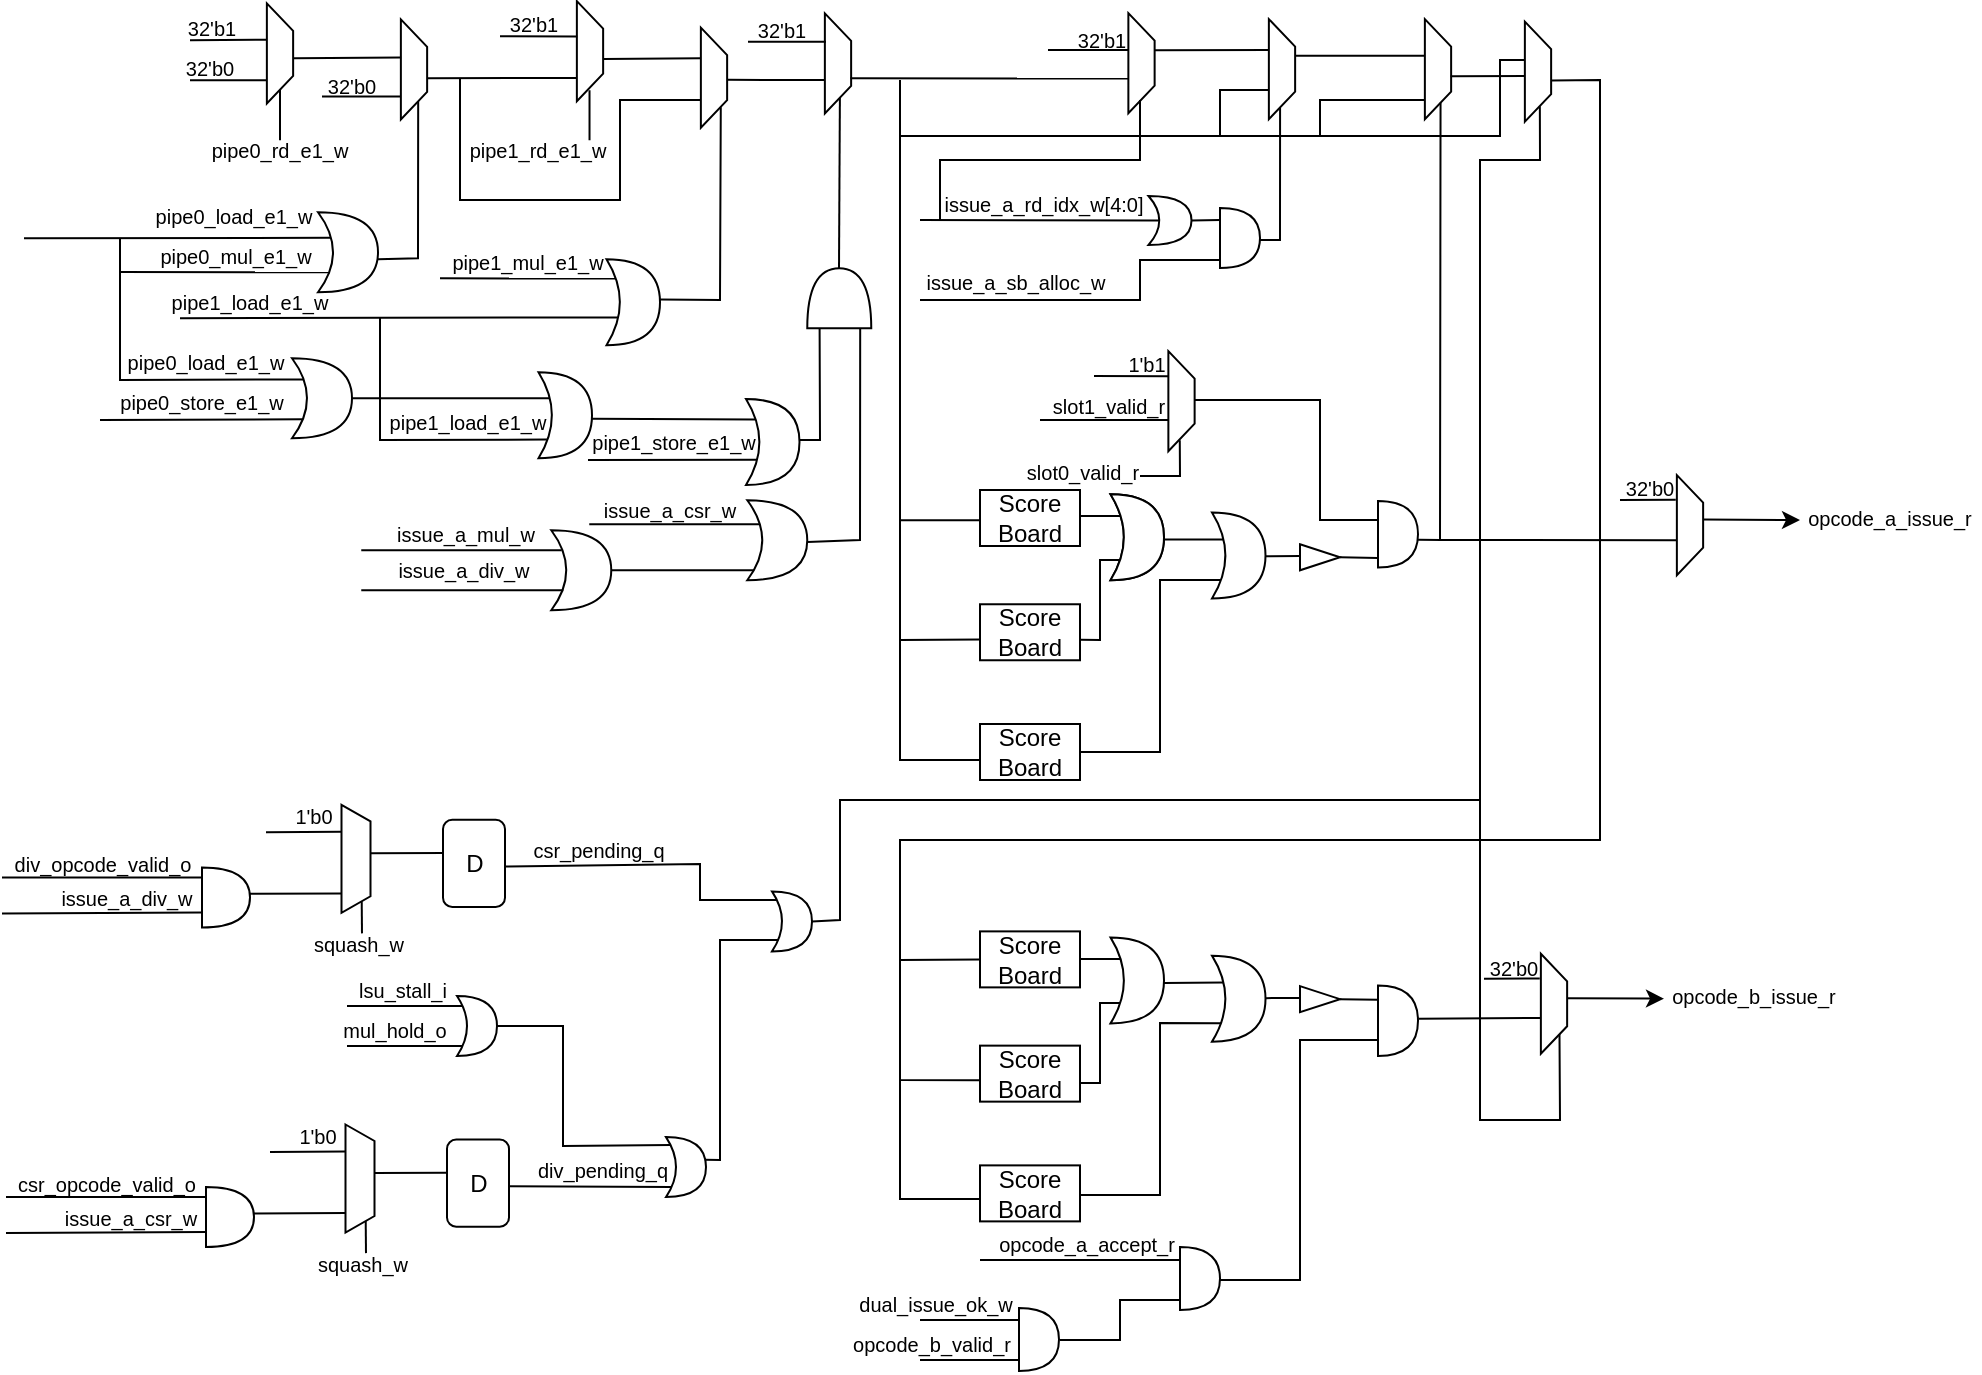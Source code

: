 <mxfile version="21.5.0" type="device">
  <diagram name="第 1 页" id="u7gGfsmnmlj809vHNaDc">
    <mxGraphModel dx="872" dy="998" grid="1" gridSize="10" guides="1" tooltips="1" connect="1" arrows="1" fold="1" page="1" pageScale="1" pageWidth="1169" pageHeight="827" math="0" shadow="0">
      <root>
        <mxCell id="0" />
        <mxCell id="1" parent="0" />
        <mxCell id="cMuiBvV1pdFu6jZ7Mck6-1" value="" style="shape=trapezoid;perimeter=trapezoidPerimeter;whiteSpace=wrap;html=1;fixedSize=1;rotation=90;size=13.75;" parent="1" vertex="1">
          <mxGeometry x="212" y="68.13" width="50" height="13.13" as="geometry" />
        </mxCell>
        <mxCell id="cMuiBvV1pdFu6jZ7Mck6-2" value="" style="shape=xor;whiteSpace=wrap;html=1;" parent="1" vertex="1">
          <mxGeometry x="189" y="146.13" width="30" height="40" as="geometry" />
        </mxCell>
        <mxCell id="cMuiBvV1pdFu6jZ7Mck6-3" value="" style="endArrow=none;html=1;rounded=0;entryX=0.218;entryY=0.319;entryDx=0;entryDy=0;entryPerimeter=0;" parent="1" target="cMuiBvV1pdFu6jZ7Mck6-2" edge="1">
          <mxGeometry width="50" height="50" relative="1" as="geometry">
            <mxPoint x="42" y="159.13" as="sourcePoint" />
            <mxPoint x="195" y="156.13" as="targetPoint" />
          </mxGeometry>
        </mxCell>
        <mxCell id="cMuiBvV1pdFu6jZ7Mck6-4" value="" style="endArrow=none;html=1;rounded=0;" parent="1" edge="1">
          <mxGeometry width="50" height="50" relative="1" as="geometry">
            <mxPoint x="90" y="176" as="sourcePoint" />
            <mxPoint x="195" y="176.13" as="targetPoint" />
          </mxGeometry>
        </mxCell>
        <mxCell id="cMuiBvV1pdFu6jZ7Mck6-5" value="&lt;font style=&quot;font-size: 10px;&quot;&gt;pipe0_load_e1_w&lt;/font&gt;" style="text;strokeColor=none;align=center;fillColor=none;html=1;verticalAlign=middle;whiteSpace=wrap;rounded=0;" parent="1" vertex="1">
          <mxGeometry x="107" y="143.13" width="80" height="10" as="geometry" />
        </mxCell>
        <mxCell id="cMuiBvV1pdFu6jZ7Mck6-6" value="&lt;font style=&quot;font-size: 10px;&quot;&gt;pipe0_mul_e1_w&lt;/font&gt;" style="text;strokeColor=none;align=center;fillColor=none;html=1;verticalAlign=middle;whiteSpace=wrap;rounded=0;" parent="1" vertex="1">
          <mxGeometry x="109" y="163.13" width="78" height="10" as="geometry" />
        </mxCell>
        <mxCell id="cMuiBvV1pdFu6jZ7Mck6-8" value="" style="endArrow=none;html=1;rounded=0;entryX=1;entryY=0.25;entryDx=0;entryDy=0;exitX=0.998;exitY=0.586;exitDx=0;exitDy=0;exitPerimeter=0;" parent="1" source="cMuiBvV1pdFu6jZ7Mck6-2" target="cMuiBvV1pdFu6jZ7Mck6-1" edge="1">
          <mxGeometry width="50" height="50" relative="1" as="geometry">
            <mxPoint x="220" y="170" as="sourcePoint" />
            <mxPoint x="283" y="113.13" as="targetPoint" />
            <Array as="points">
              <mxPoint x="239" y="169.13" />
            </Array>
          </mxGeometry>
        </mxCell>
        <mxCell id="cMuiBvV1pdFu6jZ7Mck6-10" value="" style="shape=trapezoid;perimeter=trapezoidPerimeter;whiteSpace=wrap;html=1;fixedSize=1;rotation=90;size=13.75;" parent="1" vertex="1">
          <mxGeometry x="145" y="60.13" width="50" height="13.13" as="geometry" />
        </mxCell>
        <mxCell id="cMuiBvV1pdFu6jZ7Mck6-12" value="" style="endArrow=none;html=1;rounded=0;entryX=0.364;entryY=0.998;entryDx=0;entryDy=0;entryPerimeter=0;" parent="1" target="cMuiBvV1pdFu6jZ7Mck6-10" edge="1">
          <mxGeometry width="50" height="50" relative="1" as="geometry">
            <mxPoint x="125" y="60.13" as="sourcePoint" />
            <mxPoint x="135" y="30.13" as="targetPoint" />
          </mxGeometry>
        </mxCell>
        <mxCell id="cMuiBvV1pdFu6jZ7Mck6-13" value="" style="endArrow=none;html=1;rounded=0;entryX=0.364;entryY=0.998;entryDx=0;entryDy=0;entryPerimeter=0;" parent="1" edge="1">
          <mxGeometry width="50" height="50" relative="1" as="geometry">
            <mxPoint x="125" y="80.13" as="sourcePoint" />
            <mxPoint x="163" y="80.13" as="targetPoint" />
          </mxGeometry>
        </mxCell>
        <mxCell id="cMuiBvV1pdFu6jZ7Mck6-14" value="&lt;font style=&quot;font-size: 10px;&quot;&gt;32&#39;b1&lt;/font&gt;" style="text;strokeColor=none;align=center;fillColor=none;html=1;verticalAlign=middle;whiteSpace=wrap;rounded=0;" parent="1" vertex="1">
          <mxGeometry x="121" y="49.13" width="30" height="10" as="geometry" />
        </mxCell>
        <mxCell id="cMuiBvV1pdFu6jZ7Mck6-15" value="&lt;font style=&quot;font-size: 10px;&quot;&gt;32&#39;b0&lt;/font&gt;" style="text;strokeColor=none;align=center;fillColor=none;html=1;verticalAlign=middle;whiteSpace=wrap;rounded=0;" parent="1" vertex="1">
          <mxGeometry x="120" y="69.26" width="30" height="10" as="geometry" />
        </mxCell>
        <mxCell id="cMuiBvV1pdFu6jZ7Mck6-16" value="" style="endArrow=none;html=1;rounded=0;entryX=1;entryY=0.5;entryDx=0;entryDy=0;" parent="1" target="cMuiBvV1pdFu6jZ7Mck6-10" edge="1">
          <mxGeometry width="50" height="50" relative="1" as="geometry">
            <mxPoint x="170" y="110.13" as="sourcePoint" />
            <mxPoint x="205" y="60.13" as="targetPoint" />
            <Array as="points" />
          </mxGeometry>
        </mxCell>
        <mxCell id="cMuiBvV1pdFu6jZ7Mck6-17" value="&lt;font style=&quot;font-size: 10px;&quot;&gt;pipe0_rd_e1_w&lt;/font&gt;" style="text;strokeColor=none;align=center;fillColor=none;html=1;verticalAlign=middle;whiteSpace=wrap;rounded=0;" parent="1" vertex="1">
          <mxGeometry x="135" y="110.13" width="70" height="10" as="geometry" />
        </mxCell>
        <mxCell id="cMuiBvV1pdFu6jZ7Mck6-18" value="" style="endArrow=none;html=1;rounded=0;entryX=0.381;entryY=0.99;entryDx=0;entryDy=0;entryPerimeter=0;" parent="1" target="cMuiBvV1pdFu6jZ7Mck6-1" edge="1">
          <mxGeometry width="50" height="50" relative="1" as="geometry">
            <mxPoint x="177" y="69.13" as="sourcePoint" />
            <mxPoint x="257" y="99.13" as="targetPoint" />
            <Array as="points" />
          </mxGeometry>
        </mxCell>
        <mxCell id="cMuiBvV1pdFu6jZ7Mck6-19" value="" style="endArrow=none;html=1;rounded=0;entryX=0.789;entryY=0.995;entryDx=0;entryDy=0;entryPerimeter=0;" parent="1" edge="1">
          <mxGeometry width="50" height="50" relative="1" as="geometry">
            <mxPoint x="191" y="88.26" as="sourcePoint" />
            <mxPoint x="230.501" y="88.275" as="targetPoint" />
          </mxGeometry>
        </mxCell>
        <mxCell id="cMuiBvV1pdFu6jZ7Mck6-20" value="&lt;font style=&quot;font-size: 10px;&quot;&gt;32&#39;b0&lt;/font&gt;" style="text;strokeColor=none;align=center;fillColor=none;html=1;verticalAlign=middle;whiteSpace=wrap;rounded=0;" parent="1" vertex="1">
          <mxGeometry x="191" y="78.26" width="30" height="10" as="geometry" />
        </mxCell>
        <mxCell id="cMuiBvV1pdFu6jZ7Mck6-21" value="" style="endArrow=none;html=1;rounded=0;exitX=0.192;exitY=0.265;exitDx=0;exitDy=0;exitPerimeter=0;" parent="1" edge="1" source="cMuiBvV1pdFu6jZ7Mck6-22">
          <mxGeometry width="50" height="50" relative="1" as="geometry">
            <mxPoint x="199" y="269.13" as="sourcePoint" />
            <mxPoint x="90" y="159" as="targetPoint" />
            <Array as="points">
              <mxPoint x="90" y="230" />
            </Array>
          </mxGeometry>
        </mxCell>
        <mxCell id="cMuiBvV1pdFu6jZ7Mck6-22" value="" style="shape=xor;whiteSpace=wrap;html=1;" parent="1" vertex="1">
          <mxGeometry x="176" y="219.13" width="30" height="40" as="geometry" />
        </mxCell>
        <mxCell id="cMuiBvV1pdFu6jZ7Mck6-23" value="&lt;font style=&quot;font-size: 10px;&quot;&gt;pipe0_load_e1_w&lt;/font&gt;" style="text;strokeColor=none;align=center;fillColor=none;html=1;verticalAlign=middle;whiteSpace=wrap;rounded=0;" parent="1" vertex="1">
          <mxGeometry x="93" y="216.13" width="80" height="10" as="geometry" />
        </mxCell>
        <mxCell id="cMuiBvV1pdFu6jZ7Mck6-24" value="" style="endArrow=none;html=1;rounded=0;entryX=0.18;entryY=0.762;entryDx=0;entryDy=0;entryPerimeter=0;" parent="1" edge="1" target="cMuiBvV1pdFu6jZ7Mck6-22">
          <mxGeometry width="50" height="50" relative="1" as="geometry">
            <mxPoint x="80" y="250" as="sourcePoint" />
            <mxPoint x="182" y="249.13" as="targetPoint" />
          </mxGeometry>
        </mxCell>
        <mxCell id="cMuiBvV1pdFu6jZ7Mck6-25" value="&lt;font style=&quot;font-size: 10px;&quot;&gt;pipe0_store_e1_w&lt;/font&gt;" style="text;strokeColor=none;align=center;fillColor=none;html=1;verticalAlign=middle;whiteSpace=wrap;rounded=0;" parent="1" vertex="1">
          <mxGeometry x="92" y="236.13" width="78" height="10" as="geometry" />
        </mxCell>
        <mxCell id="cMuiBvV1pdFu6jZ7Mck6-26" value="" style="endArrow=none;html=1;rounded=0;entryX=0.769;entryY=0.987;entryDx=0;entryDy=0;exitX=0.588;exitY=0.006;exitDx=0;exitDy=0;exitPerimeter=0;entryPerimeter=0;" parent="1" source="cMuiBvV1pdFu6jZ7Mck6-1" target="cMuiBvV1pdFu6jZ7Mck6-28" edge="1">
          <mxGeometry width="50" height="50" relative="1" as="geometry">
            <mxPoint x="292" y="78.13" as="sourcePoint" />
            <mxPoint x="372" y="78.13" as="targetPoint" />
            <Array as="points" />
          </mxGeometry>
        </mxCell>
        <mxCell id="cMuiBvV1pdFu6jZ7Mck6-28" value="" style="shape=trapezoid;perimeter=trapezoidPerimeter;whiteSpace=wrap;html=1;fixedSize=1;rotation=90;size=13.75;" parent="1" vertex="1">
          <mxGeometry x="300" y="59" width="50" height="13.13" as="geometry" />
        </mxCell>
        <mxCell id="cMuiBvV1pdFu6jZ7Mck6-29" value="" style="endArrow=none;html=1;rounded=0;entryX=0.353;entryY=0.985;entryDx=0;entryDy=0;entryPerimeter=0;" parent="1" target="cMuiBvV1pdFu6jZ7Mck6-28" edge="1">
          <mxGeometry width="50" height="50" relative="1" as="geometry">
            <mxPoint x="280" y="58.13" as="sourcePoint" />
            <mxPoint x="290" y="55.13" as="targetPoint" />
          </mxGeometry>
        </mxCell>
        <mxCell id="cMuiBvV1pdFu6jZ7Mck6-32" value="&lt;font style=&quot;font-size: 10px;&quot;&gt;32&#39;b1&lt;/font&gt;" style="text;strokeColor=none;align=center;fillColor=none;html=1;verticalAlign=middle;whiteSpace=wrap;rounded=0;" parent="1" vertex="1">
          <mxGeometry x="282" y="47.13" width="30" height="10" as="geometry" />
        </mxCell>
        <mxCell id="cMuiBvV1pdFu6jZ7Mck6-33" value="" style="endArrow=none;html=1;rounded=0;exitX=0.578;exitY=-0.001;exitDx=0;exitDy=0;exitPerimeter=0;entryX=0.306;entryY=0.995;entryDx=0;entryDy=0;entryPerimeter=0;" parent="1" source="cMuiBvV1pdFu6jZ7Mck6-28" edge="1" target="cMuiBvV1pdFu6jZ7Mck6-38">
          <mxGeometry width="50" height="50" relative="1" as="geometry">
            <mxPoint x="350" y="81.26" as="sourcePoint" />
            <mxPoint x="400" y="69.13" as="targetPoint" />
          </mxGeometry>
        </mxCell>
        <mxCell id="cMuiBvV1pdFu6jZ7Mck6-35" value="&lt;font style=&quot;font-size: 10px;&quot;&gt;pipe1_rd_e1_w&lt;/font&gt;" style="text;strokeColor=none;align=center;fillColor=none;html=1;verticalAlign=middle;whiteSpace=wrap;rounded=0;" parent="1" vertex="1">
          <mxGeometry x="264" y="110.13" width="70" height="10" as="geometry" />
        </mxCell>
        <mxCell id="cMuiBvV1pdFu6jZ7Mck6-36" value="" style="endArrow=none;html=1;rounded=0;entryX=1;entryY=0.5;entryDx=0;entryDy=0;" parent="1" edge="1">
          <mxGeometry width="50" height="50" relative="1" as="geometry">
            <mxPoint x="324.76" y="110.13" as="sourcePoint" />
            <mxPoint x="324.76" y="85.13" as="targetPoint" />
            <Array as="points" />
          </mxGeometry>
        </mxCell>
        <mxCell id="cMuiBvV1pdFu6jZ7Mck6-37" value="" style="endArrow=none;html=1;rounded=0;exitX=0.724;exitY=1.012;exitDx=0;exitDy=0;exitPerimeter=0;" parent="1" edge="1" source="cMuiBvV1pdFu6jZ7Mck6-38">
          <mxGeometry width="50" height="50" relative="1" as="geometry">
            <mxPoint x="400" y="89.13" as="sourcePoint" />
            <mxPoint x="260" y="79.13" as="targetPoint" />
            <Array as="points">
              <mxPoint x="340" y="90" />
              <mxPoint x="340" y="140" />
              <mxPoint x="260" y="140" />
            </Array>
          </mxGeometry>
        </mxCell>
        <mxCell id="cMuiBvV1pdFu6jZ7Mck6-38" value="" style="shape=trapezoid;perimeter=trapezoidPerimeter;whiteSpace=wrap;html=1;fixedSize=1;rotation=90;size=13.75;" parent="1" vertex="1">
          <mxGeometry x="362" y="72.26" width="50" height="13.13" as="geometry" />
        </mxCell>
        <mxCell id="cMuiBvV1pdFu6jZ7Mck6-39" value="" style="endArrow=none;html=1;rounded=0;exitX=1;exitY=0.5;exitDx=0;exitDy=0;exitPerimeter=0;" parent="1" source="cMuiBvV1pdFu6jZ7Mck6-22" edge="1">
          <mxGeometry width="50" height="50" relative="1" as="geometry">
            <mxPoint x="235" y="239.13" as="sourcePoint" />
            <mxPoint x="322" y="239.13" as="targetPoint" />
            <Array as="points">
              <mxPoint x="262" y="239.13" />
            </Array>
          </mxGeometry>
        </mxCell>
        <mxCell id="cMuiBvV1pdFu6jZ7Mck6-40" value="" style="shape=xor;whiteSpace=wrap;html=1;" parent="1" vertex="1">
          <mxGeometry x="299.25" y="226.13" width="26.75" height="43" as="geometry" />
        </mxCell>
        <mxCell id="cMuiBvV1pdFu6jZ7Mck6-41" value="&lt;font style=&quot;font-size: 10px;&quot;&gt;pipe1_load_e1_w&lt;/font&gt;" style="text;strokeColor=none;align=center;fillColor=none;html=1;verticalAlign=middle;whiteSpace=wrap;rounded=0;" parent="1" vertex="1">
          <mxGeometry x="223.63" y="246.13" width="80" height="10" as="geometry" />
        </mxCell>
        <mxCell id="cMuiBvV1pdFu6jZ7Mck6-43" value="" style="endArrow=none;html=1;rounded=0;entryX=0.211;entryY=0.676;entryDx=0;entryDy=0;entryPerimeter=0;" parent="1" target="cMuiBvV1pdFu6jZ7Mck6-47" edge="1">
          <mxGeometry width="50" height="50" relative="1" as="geometry">
            <mxPoint x="120" y="199.13" as="sourcePoint" />
            <mxPoint x="280" y="199.13" as="targetPoint" />
            <Array as="points" />
          </mxGeometry>
        </mxCell>
        <mxCell id="cMuiBvV1pdFu6jZ7Mck6-44" value="" style="endArrow=none;html=1;rounded=0;exitX=0.157;exitY=0.783;exitDx=0;exitDy=0;exitPerimeter=0;" parent="1" source="cMuiBvV1pdFu6jZ7Mck6-40" edge="1">
          <mxGeometry width="50" height="50" relative="1" as="geometry">
            <mxPoint x="230" y="299.13" as="sourcePoint" />
            <mxPoint x="220" y="199" as="targetPoint" />
            <Array as="points">
              <mxPoint x="220" y="260" />
            </Array>
          </mxGeometry>
        </mxCell>
        <mxCell id="cMuiBvV1pdFu6jZ7Mck6-45" value="&lt;font style=&quot;font-size: 10px;&quot;&gt;pipe1_load_e1_w&lt;/font&gt;" style="text;strokeColor=none;align=center;fillColor=none;html=1;verticalAlign=middle;whiteSpace=wrap;rounded=0;" parent="1" vertex="1">
          <mxGeometry x="115" y="186.13" width="80" height="10" as="geometry" />
        </mxCell>
        <mxCell id="cMuiBvV1pdFu6jZ7Mck6-47" value="" style="shape=xor;whiteSpace=wrap;html=1;" parent="1" vertex="1">
          <mxGeometry x="333.25" y="169.63" width="26.75" height="43" as="geometry" />
        </mxCell>
        <mxCell id="cMuiBvV1pdFu6jZ7Mck6-48" value="" style="endArrow=none;html=1;rounded=0;entryX=0.173;entryY=0.225;entryDx=0;entryDy=0;entryPerimeter=0;" parent="1" target="cMuiBvV1pdFu6jZ7Mck6-47" edge="1">
          <mxGeometry width="50" height="50" relative="1" as="geometry">
            <mxPoint x="250" y="179.13" as="sourcePoint" />
            <mxPoint x="330" y="179.13" as="targetPoint" />
          </mxGeometry>
        </mxCell>
        <mxCell id="cMuiBvV1pdFu6jZ7Mck6-49" value="&lt;font style=&quot;font-size: 10px;&quot;&gt;pipe1_mul_e1_w&lt;/font&gt;" style="text;strokeColor=none;align=center;fillColor=none;html=1;verticalAlign=middle;whiteSpace=wrap;rounded=0;" parent="1" vertex="1">
          <mxGeometry x="254" y="166.13" width="80" height="10" as="geometry" />
        </mxCell>
        <mxCell id="cMuiBvV1pdFu6jZ7Mck6-51" value="" style="endArrow=none;html=1;rounded=0;exitX=0.999;exitY=0.467;exitDx=0;exitDy=0;exitPerimeter=0;entryX=0.795;entryY=0.242;entryDx=0;entryDy=0;entryPerimeter=0;" parent="1" target="cMuiBvV1pdFu6jZ7Mck6-38" edge="1" source="cMuiBvV1pdFu6jZ7Mck6-47">
          <mxGeometry width="50" height="50" relative="1" as="geometry">
            <mxPoint x="355.996" y="185.808" as="sourcePoint" />
            <mxPoint x="406.269" y="90.625" as="targetPoint" />
            <Array as="points">
              <mxPoint x="390" y="190" />
            </Array>
          </mxGeometry>
        </mxCell>
        <mxCell id="cMuiBvV1pdFu6jZ7Mck6-52" value="" style="endArrow=none;html=1;rounded=0;exitX=0.522;exitY=0.004;exitDx=0;exitDy=0;entryX=0.666;entryY=0.997;entryDx=0;entryDy=0;entryPerimeter=0;exitPerimeter=0;" parent="1" source="cMuiBvV1pdFu6jZ7Mck6-38" edge="1" target="cMuiBvV1pdFu6jZ7Mck6-53">
          <mxGeometry width="50" height="50" relative="1" as="geometry">
            <mxPoint x="420" y="79.13" as="sourcePoint" />
            <mxPoint x="460" y="79.13" as="targetPoint" />
          </mxGeometry>
        </mxCell>
        <mxCell id="cMuiBvV1pdFu6jZ7Mck6-53" value="" style="shape=trapezoid;perimeter=trapezoidPerimeter;whiteSpace=wrap;html=1;fixedSize=1;rotation=90;size=13.75;" parent="1" vertex="1">
          <mxGeometry x="424" y="65.13" width="50" height="13.13" as="geometry" />
        </mxCell>
        <mxCell id="cMuiBvV1pdFu6jZ7Mck6-54" value="" style="endArrow=none;html=1;rounded=0;entryX=0.353;entryY=0.985;entryDx=0;entryDy=0;entryPerimeter=0;" parent="1" edge="1">
          <mxGeometry width="50" height="50" relative="1" as="geometry">
            <mxPoint x="404" y="60.93" as="sourcePoint" />
            <mxPoint x="443" y="60.93" as="targetPoint" />
          </mxGeometry>
        </mxCell>
        <mxCell id="cMuiBvV1pdFu6jZ7Mck6-55" value="&lt;font style=&quot;font-size: 10px;&quot;&gt;32&#39;b1&lt;/font&gt;" style="text;strokeColor=none;align=center;fillColor=none;html=1;verticalAlign=middle;whiteSpace=wrap;rounded=0;" parent="1" vertex="1">
          <mxGeometry x="406" y="49.93" width="30" height="10" as="geometry" />
        </mxCell>
        <mxCell id="cMuiBvV1pdFu6jZ7Mck6-56" value="" style="shape=xor;whiteSpace=wrap;html=1;" parent="1" vertex="1">
          <mxGeometry x="305.63" y="305.13" width="30" height="40" as="geometry" />
        </mxCell>
        <mxCell id="cMuiBvV1pdFu6jZ7Mck6-57" value="&lt;font style=&quot;font-size: 10px;&quot;&gt;issue_a_mul_w&lt;/font&gt;" style="text;strokeColor=none;align=center;fillColor=none;html=1;verticalAlign=middle;whiteSpace=wrap;rounded=0;" parent="1" vertex="1">
          <mxGeometry x="222.63" y="302.13" width="80" height="10" as="geometry" />
        </mxCell>
        <mxCell id="cMuiBvV1pdFu6jZ7Mck6-58" value="" style="endArrow=none;html=1;rounded=0;" parent="1" edge="1">
          <mxGeometry width="50" height="50" relative="1" as="geometry">
            <mxPoint x="210.63" y="335.13" as="sourcePoint" />
            <mxPoint x="311.63" y="335.13" as="targetPoint" />
          </mxGeometry>
        </mxCell>
        <mxCell id="cMuiBvV1pdFu6jZ7Mck6-59" value="&lt;font style=&quot;font-size: 10px;&quot;&gt;issue_a_div_w&lt;/font&gt;" style="text;strokeColor=none;align=center;fillColor=none;html=1;verticalAlign=middle;whiteSpace=wrap;rounded=0;" parent="1" vertex="1">
          <mxGeometry x="222.63" y="320.13" width="78" height="10" as="geometry" />
        </mxCell>
        <mxCell id="cMuiBvV1pdFu6jZ7Mck6-60" value="" style="endArrow=none;html=1;rounded=0;entryX=0.175;entryY=0.25;entryDx=0;entryDy=0;entryPerimeter=0;" parent="1" target="cMuiBvV1pdFu6jZ7Mck6-56" edge="1">
          <mxGeometry width="50" height="50" relative="1" as="geometry">
            <mxPoint x="210.63" y="315.13" as="sourcePoint" />
            <mxPoint x="245.63" y="272.13" as="targetPoint" />
          </mxGeometry>
        </mxCell>
        <mxCell id="cMuiBvV1pdFu6jZ7Mck6-61" value="" style="endArrow=none;html=1;rounded=0;exitX=1;exitY=0.5;exitDx=0;exitDy=0;exitPerimeter=0;" parent="1" source="cMuiBvV1pdFu6jZ7Mck6-56" edge="1">
          <mxGeometry width="50" height="50" relative="1" as="geometry">
            <mxPoint x="324.63" y="325.13" as="sourcePoint" />
            <mxPoint x="409.63" y="325.13" as="targetPoint" />
          </mxGeometry>
        </mxCell>
        <mxCell id="cMuiBvV1pdFu6jZ7Mck6-63" value="" style="shape=xor;whiteSpace=wrap;html=1;" parent="1" vertex="1">
          <mxGeometry x="403.63" y="290.13" width="30" height="40" as="geometry" />
        </mxCell>
        <mxCell id="cMuiBvV1pdFu6jZ7Mck6-64" value="" style="endArrow=none;html=1;rounded=0;exitX=1;exitY=0.5;exitDx=0;exitDy=0;exitPerimeter=0;" parent="1" edge="1">
          <mxGeometry width="50" height="50" relative="1" as="geometry">
            <mxPoint x="324.63" y="302.13" as="sourcePoint" />
            <mxPoint x="409.63" y="302.13" as="targetPoint" />
          </mxGeometry>
        </mxCell>
        <mxCell id="cMuiBvV1pdFu6jZ7Mck6-65" value="&lt;font style=&quot;font-size: 10px;&quot;&gt;issue_a_csr_w&lt;/font&gt;" style="text;strokeColor=none;align=center;fillColor=none;html=1;verticalAlign=middle;whiteSpace=wrap;rounded=0;" parent="1" vertex="1">
          <mxGeometry x="325.63" y="290.13" width="78" height="10" as="geometry" />
        </mxCell>
        <mxCell id="cMuiBvV1pdFu6jZ7Mck6-66" value="" style="endArrow=none;html=1;rounded=0;exitX=0.991;exitY=0.541;exitDx=0;exitDy=0;exitPerimeter=0;entryX=0.169;entryY=0.238;entryDx=0;entryDy=0;entryPerimeter=0;" parent="1" source="cMuiBvV1pdFu6jZ7Mck6-40" target="cMuiBvV1pdFu6jZ7Mck6-67" edge="1">
          <mxGeometry width="50" height="50" relative="1" as="geometry">
            <mxPoint x="342" y="246.13" as="sourcePoint" />
            <mxPoint x="410" y="249.13" as="targetPoint" />
          </mxGeometry>
        </mxCell>
        <mxCell id="cMuiBvV1pdFu6jZ7Mck6-67" value="" style="shape=xor;whiteSpace=wrap;html=1;" parent="1" vertex="1">
          <mxGeometry x="403" y="239.49" width="26.75" height="43" as="geometry" />
        </mxCell>
        <mxCell id="cMuiBvV1pdFu6jZ7Mck6-68" value="" style="endArrow=none;html=1;rounded=0;entryX=0.204;entryY=0.706;entryDx=0;entryDy=0;entryPerimeter=0;" parent="1" target="cMuiBvV1pdFu6jZ7Mck6-67" edge="1">
          <mxGeometry width="50" height="50" relative="1" as="geometry">
            <mxPoint x="324" y="270" as="sourcePoint" />
            <mxPoint x="371" y="279.13" as="targetPoint" />
          </mxGeometry>
        </mxCell>
        <mxCell id="cMuiBvV1pdFu6jZ7Mck6-69" value="&lt;font style=&quot;font-size: 10px;&quot;&gt;pipe1_store_e1_w&lt;/font&gt;" style="text;strokeColor=none;align=center;fillColor=none;html=1;verticalAlign=middle;whiteSpace=wrap;rounded=0;" parent="1" vertex="1">
          <mxGeometry x="327" y="255.99" width="80" height="10" as="geometry" />
        </mxCell>
        <mxCell id="cMuiBvV1pdFu6jZ7Mck6-70" value="" style="endArrow=none;html=1;rounded=0;exitX=0.996;exitY=0.476;exitDx=0;exitDy=0;exitPerimeter=0;entryX=-0.013;entryY=0.193;entryDx=0;entryDy=0;entryPerimeter=0;" parent="1" source="cMuiBvV1pdFu6jZ7Mck6-67" target="cMuiBvV1pdFu6jZ7Mck6-73" edge="1">
          <mxGeometry width="50" height="50" relative="1" as="geometry">
            <mxPoint x="463.63" y="304.13" as="sourcePoint" />
            <mxPoint x="520" y="329.13" as="targetPoint" />
            <Array as="points">
              <mxPoint x="440" y="260" />
            </Array>
          </mxGeometry>
        </mxCell>
        <mxCell id="cMuiBvV1pdFu6jZ7Mck6-72" value="" style="endArrow=none;html=1;rounded=0;entryX=-0.014;entryY=0.827;entryDx=0;entryDy=0;entryPerimeter=0;exitX=1.004;exitY=0.523;exitDx=0;exitDy=0;exitPerimeter=0;" parent="1" source="cMuiBvV1pdFu6jZ7Mck6-63" target="cMuiBvV1pdFu6jZ7Mck6-73" edge="1">
          <mxGeometry width="50" height="50" relative="1" as="geometry">
            <mxPoint x="450" y="330" as="sourcePoint" />
            <mxPoint x="504" y="349.13" as="targetPoint" />
            <Array as="points">
              <mxPoint x="460" y="310" />
            </Array>
          </mxGeometry>
        </mxCell>
        <mxCell id="cMuiBvV1pdFu6jZ7Mck6-73" value="" style="shape=or;whiteSpace=wrap;html=1;rotation=-90;" parent="1" vertex="1">
          <mxGeometry x="434.63" y="173.13" width="30" height="32" as="geometry" />
        </mxCell>
        <mxCell id="cMuiBvV1pdFu6jZ7Mck6-75" value="" style="endArrow=none;html=1;rounded=0;exitX=0.847;exitY=0.428;exitDx=0;exitDy=0;entryX=0.992;entryY=0.496;entryDx=0;entryDy=0;entryPerimeter=0;exitPerimeter=0;" parent="1" source="cMuiBvV1pdFu6jZ7Mck6-53" target="cMuiBvV1pdFu6jZ7Mck6-73" edge="1">
          <mxGeometry width="50" height="50" relative="1" as="geometry">
            <mxPoint x="410" y="229.13" as="sourcePoint" />
            <mxPoint x="450" y="170" as="targetPoint" />
            <Array as="points" />
          </mxGeometry>
        </mxCell>
        <mxCell id="cMuiBvV1pdFu6jZ7Mck6-76" value="Score Board" style="rounded=0;whiteSpace=wrap;html=1;" parent="1" vertex="1">
          <mxGeometry x="520" y="285" width="50" height="28" as="geometry" />
        </mxCell>
        <mxCell id="cMuiBvV1pdFu6jZ7Mck6-81" value="" style="endArrow=none;html=1;rounded=0;entryX=0.002;entryY=0.628;entryDx=0;entryDy=0;entryPerimeter=0;" parent="1" edge="1" target="cMuiBvV1pdFu6jZ7Mck6-84">
          <mxGeometry width="50" height="50" relative="1" as="geometry">
            <mxPoint x="480" y="360" as="sourcePoint" />
            <mxPoint x="519.95" y="357.726" as="targetPoint" />
            <Array as="points" />
          </mxGeometry>
        </mxCell>
        <mxCell id="cMuiBvV1pdFu6jZ7Mck6-84" value="Score Board" style="rounded=0;whiteSpace=wrap;html=1;" parent="1" vertex="1">
          <mxGeometry x="520" y="342.13" width="50" height="28" as="geometry" />
        </mxCell>
        <mxCell id="cMuiBvV1pdFu6jZ7Mck6-85" value="Score Board" style="rounded=0;whiteSpace=wrap;html=1;" parent="1" vertex="1">
          <mxGeometry x="520" y="402" width="50" height="28" as="geometry" />
        </mxCell>
        <mxCell id="cMuiBvV1pdFu6jZ7Mck6-87" value="" style="endArrow=none;html=1;rounded=0;" parent="1" edge="1">
          <mxGeometry width="50" height="50" relative="1" as="geometry">
            <mxPoint x="570" y="298" as="sourcePoint" />
            <mxPoint x="590" y="298" as="targetPoint" />
          </mxGeometry>
        </mxCell>
        <mxCell id="cMuiBvV1pdFu6jZ7Mck6-88" value="" style="endArrow=none;html=1;rounded=0;exitX=1.002;exitY=0.633;exitDx=0;exitDy=0;exitPerimeter=0;" parent="1" edge="1" source="cMuiBvV1pdFu6jZ7Mck6-84">
          <mxGeometry width="50" height="50" relative="1" as="geometry">
            <mxPoint x="570" y="358" as="sourcePoint" />
            <mxPoint x="590" y="320" as="targetPoint" />
            <Array as="points">
              <mxPoint x="580" y="360" />
              <mxPoint x="580" y="320" />
            </Array>
          </mxGeometry>
        </mxCell>
        <mxCell id="cMuiBvV1pdFu6jZ7Mck6-89" value="" style="shape=xor;whiteSpace=wrap;html=1;" parent="1" vertex="1">
          <mxGeometry x="585.25" y="287.13" width="26.75" height="43" as="geometry" />
        </mxCell>
        <mxCell id="cMuiBvV1pdFu6jZ7Mck6-90" value="" style="endArrow=none;html=1;rounded=0;exitX=1.005;exitY=0.527;exitDx=0;exitDy=0;exitPerimeter=0;entryX=0.218;entryY=0.313;entryDx=0;entryDy=0;entryPerimeter=0;" parent="1" edge="1" target="cMuiBvV1pdFu6jZ7Mck6-106" source="cMuiBvV1pdFu6jZ7Mck6-89">
          <mxGeometry width="50" height="50" relative="1" as="geometry">
            <mxPoint x="641.75" y="308" as="sourcePoint" />
            <mxPoint x="670" y="308" as="targetPoint" />
          </mxGeometry>
        </mxCell>
        <mxCell id="cMuiBvV1pdFu6jZ7Mck6-92" value="" style="triangle;whiteSpace=wrap;html=1;" parent="1" vertex="1">
          <mxGeometry x="680" y="312.13" width="20" height="13" as="geometry" />
        </mxCell>
        <mxCell id="cMuiBvV1pdFu6jZ7Mck6-93" value="" style="endArrow=none;html=1;rounded=0;exitX=1;exitY=0.5;exitDx=0;exitDy=0;entryX=0;entryY=0.75;entryDx=0;entryDy=0;entryPerimeter=0;" parent="1" edge="1" source="cMuiBvV1pdFu6jZ7Mck6-92">
          <mxGeometry width="50" height="50" relative="1" as="geometry">
            <mxPoint x="711" y="318.63" as="sourcePoint" />
            <mxPoint x="719" y="318.945" as="targetPoint" />
          </mxGeometry>
        </mxCell>
        <mxCell id="cMuiBvV1pdFu6jZ7Mck6-95" value="" style="endArrow=none;html=1;rounded=0;exitX=0.488;exitY=0.007;exitDx=0;exitDy=0;exitPerimeter=0;entryX=-0.008;entryY=0.285;entryDx=0;entryDy=0;entryPerimeter=0;" parent="1" source="cMuiBvV1pdFu6jZ7Mck6-96" target="F5RUWPiLRgRvVY5uWbvm-185" edge="1">
          <mxGeometry width="50" height="50" relative="1" as="geometry">
            <mxPoint x="630" y="238" as="sourcePoint" />
            <mxPoint x="719" y="309.803" as="targetPoint" />
            <Array as="points">
              <mxPoint x="690" y="240" />
              <mxPoint x="690" y="300" />
            </Array>
          </mxGeometry>
        </mxCell>
        <mxCell id="cMuiBvV1pdFu6jZ7Mck6-96" value="" style="shape=trapezoid;perimeter=trapezoidPerimeter;whiteSpace=wrap;html=1;fixedSize=1;rotation=90;size=13.75;" parent="1" vertex="1">
          <mxGeometry x="595.75" y="234" width="50" height="13.13" as="geometry" />
        </mxCell>
        <mxCell id="cMuiBvV1pdFu6jZ7Mck6-97" value="" style="endArrow=none;html=1;rounded=0;entryX=0.25;entryY=1;entryDx=0;entryDy=0;" parent="1" target="cMuiBvV1pdFu6jZ7Mck6-96" edge="1">
          <mxGeometry width="50" height="50" relative="1" as="geometry">
            <mxPoint x="577" y="228" as="sourcePoint" />
            <mxPoint x="612" y="208" as="targetPoint" />
          </mxGeometry>
        </mxCell>
        <mxCell id="cMuiBvV1pdFu6jZ7Mck6-98" value="" style="endArrow=none;html=1;rounded=0;entryX=0.688;entryY=1.012;entryDx=0;entryDy=0;entryPerimeter=0;" parent="1" edge="1" target="cMuiBvV1pdFu6jZ7Mck6-96">
          <mxGeometry width="50" height="50" relative="1" as="geometry">
            <mxPoint x="550" y="250" as="sourcePoint" />
            <mxPoint x="614" y="248" as="targetPoint" />
          </mxGeometry>
        </mxCell>
        <mxCell id="cMuiBvV1pdFu6jZ7Mck6-99" value="&lt;font style=&quot;font-size: 10px;&quot;&gt;1&#39;b1&lt;/font&gt;" style="text;strokeColor=none;align=center;fillColor=none;html=1;verticalAlign=middle;whiteSpace=wrap;rounded=0;" parent="1" vertex="1">
          <mxGeometry x="595" y="217" width="17" height="10" as="geometry" />
        </mxCell>
        <mxCell id="cMuiBvV1pdFu6jZ7Mck6-100" value="&lt;font style=&quot;font-size: 10px;&quot;&gt;slot1_valid_r&lt;/font&gt;" style="text;strokeColor=none;align=center;fillColor=none;html=1;verticalAlign=middle;whiteSpace=wrap;rounded=0;" parent="1" vertex="1">
          <mxGeometry x="557" y="237.57" width="55" height="10" as="geometry" />
        </mxCell>
        <mxCell id="cMuiBvV1pdFu6jZ7Mck6-101" value="&lt;font style=&quot;font-size: 10px;&quot;&gt;slot0_valid_r&lt;/font&gt;" style="text;strokeColor=none;align=center;fillColor=none;html=1;verticalAlign=middle;whiteSpace=wrap;rounded=0;" parent="1" vertex="1">
          <mxGeometry x="543.75" y="271" width="55" height="10" as="geometry" />
        </mxCell>
        <mxCell id="cMuiBvV1pdFu6jZ7Mck6-103" value="" style="endArrow=none;html=1;rounded=0;entryX=0.892;entryY=0.566;entryDx=0;entryDy=0;entryPerimeter=0;" parent="1" target="cMuiBvV1pdFu6jZ7Mck6-96" edge="1">
          <mxGeometry width="50" height="50" relative="1" as="geometry">
            <mxPoint x="600" y="278" as="sourcePoint" />
            <mxPoint x="653.38" y="228" as="targetPoint" />
            <Array as="points">
              <mxPoint x="620" y="278" />
            </Array>
          </mxGeometry>
        </mxCell>
        <mxCell id="cMuiBvV1pdFu6jZ7Mck6-105" value="" style="endArrow=none;html=1;rounded=0;exitX=1;exitY=0.5;exitDx=0;exitDy=0;entryX=0.174;entryY=0.785;entryDx=0;entryDy=0;entryPerimeter=0;" parent="1" source="cMuiBvV1pdFu6jZ7Mck6-85" edge="1" target="cMuiBvV1pdFu6jZ7Mck6-106">
          <mxGeometry width="50" height="50" relative="1" as="geometry">
            <mxPoint x="630" y="358" as="sourcePoint" />
            <mxPoint x="670" y="328" as="targetPoint" />
            <Array as="points">
              <mxPoint x="610" y="416" />
              <mxPoint x="610" y="330" />
            </Array>
          </mxGeometry>
        </mxCell>
        <mxCell id="cMuiBvV1pdFu6jZ7Mck6-106" value="" style="shape=xor;whiteSpace=wrap;html=1;" parent="1" vertex="1">
          <mxGeometry x="636" y="296.26" width="26.75" height="43" as="geometry" />
        </mxCell>
        <mxCell id="cMuiBvV1pdFu6jZ7Mck6-107" value="" style="endArrow=none;html=1;rounded=0;" parent="1" edge="1">
          <mxGeometry width="50" height="50" relative="1" as="geometry">
            <mxPoint x="662.75" y="318.13" as="sourcePoint" />
            <mxPoint x="680" y="318" as="targetPoint" />
          </mxGeometry>
        </mxCell>
        <mxCell id="F5RUWPiLRgRvVY5uWbvm-1" value="" style="endArrow=none;html=1;rounded=0;entryX=0.654;entryY=1.001;entryDx=0;entryDy=0;entryPerimeter=0;exitX=0.648;exitY=0.026;exitDx=0;exitDy=0;exitPerimeter=0;" edge="1" parent="1" source="cMuiBvV1pdFu6jZ7Mck6-53" target="F5RUWPiLRgRvVY5uWbvm-2">
          <mxGeometry width="50" height="50" relative="1" as="geometry">
            <mxPoint x="500" y="298" as="sourcePoint" />
            <mxPoint x="630" y="138" as="targetPoint" />
            <Array as="points" />
          </mxGeometry>
        </mxCell>
        <mxCell id="F5RUWPiLRgRvVY5uWbvm-2" value="" style="shape=trapezoid;perimeter=trapezoidPerimeter;whiteSpace=wrap;html=1;fixedSize=1;rotation=90;size=13.75;" vertex="1" parent="1">
          <mxGeometry x="575.75" y="65" width="50" height="13.13" as="geometry" />
        </mxCell>
        <mxCell id="F5RUWPiLRgRvVY5uWbvm-3" value="" style="endArrow=none;html=1;rounded=0;entryX=0.942;entryY=0.998;entryDx=0;entryDy=0;entryPerimeter=0;" edge="1" parent="1" target="F5RUWPiLRgRvVY5uWbvm-4">
          <mxGeometry width="50" height="50" relative="1" as="geometry">
            <mxPoint x="554" y="65" as="sourcePoint" />
            <mxPoint x="593.5" y="65" as="targetPoint" />
          </mxGeometry>
        </mxCell>
        <mxCell id="F5RUWPiLRgRvVY5uWbvm-4" value="&lt;font style=&quot;font-size: 10px;&quot;&gt;32&#39;b1&lt;/font&gt;" style="text;strokeColor=none;align=center;fillColor=none;html=1;verticalAlign=middle;whiteSpace=wrap;rounded=0;" vertex="1" parent="1">
          <mxGeometry x="566" y="55" width="30" height="10" as="geometry" />
        </mxCell>
        <mxCell id="F5RUWPiLRgRvVY5uWbvm-5" value="" style="endArrow=none;html=1;rounded=0;entryX=0.25;entryY=0.5;entryDx=0;entryDy=0;entryPerimeter=0;" edge="1" parent="1" target="F5RUWPiLRgRvVY5uWbvm-7">
          <mxGeometry width="50" height="50" relative="1" as="geometry">
            <mxPoint x="490" y="150" as="sourcePoint" />
            <mxPoint x="614.75" y="152" as="targetPoint" />
          </mxGeometry>
        </mxCell>
        <mxCell id="F5RUWPiLRgRvVY5uWbvm-6" value="&lt;font style=&quot;font-size: 10px;&quot;&gt;issue_a_rd_idx_w[4:0]&lt;/font&gt;" style="text;strokeColor=none;align=center;fillColor=none;html=1;verticalAlign=middle;whiteSpace=wrap;rounded=0;" vertex="1" parent="1">
          <mxGeometry x="503.75" y="137" width="95.5" height="10" as="geometry" />
        </mxCell>
        <mxCell id="F5RUWPiLRgRvVY5uWbvm-7" value="" style="shape=xor;whiteSpace=wrap;html=1;" vertex="1" parent="1">
          <mxGeometry x="604.25" y="138" width="21.5" height="24.5" as="geometry" />
        </mxCell>
        <mxCell id="F5RUWPiLRgRvVY5uWbvm-9" value="" style="endArrow=none;html=1;rounded=0;exitX=1;exitY=0.5;exitDx=0;exitDy=0;exitPerimeter=0;" edge="1" parent="1" source="F5RUWPiLRgRvVY5uWbvm-7">
          <mxGeometry width="50" height="50" relative="1" as="geometry">
            <mxPoint x="644.5" y="152.18" as="sourcePoint" />
            <mxPoint x="640" y="150" as="targetPoint" />
          </mxGeometry>
        </mxCell>
        <mxCell id="F5RUWPiLRgRvVY5uWbvm-11" value="" style="shape=or;whiteSpace=wrap;html=1;" vertex="1" parent="1">
          <mxGeometry x="640" y="144" width="20" height="30" as="geometry" />
        </mxCell>
        <mxCell id="F5RUWPiLRgRvVY5uWbvm-12" value="" style="endArrow=none;html=1;rounded=0;" edge="1" parent="1">
          <mxGeometry width="50" height="50" relative="1" as="geometry">
            <mxPoint x="490" y="190" as="sourcePoint" />
            <mxPoint x="640" y="170" as="targetPoint" />
            <Array as="points">
              <mxPoint x="600" y="190" />
              <mxPoint x="600" y="170" />
            </Array>
          </mxGeometry>
        </mxCell>
        <mxCell id="F5RUWPiLRgRvVY5uWbvm-13" value="&lt;font style=&quot;font-size: 10px;&quot;&gt;issue_a_sb_alloc_w&lt;/font&gt;" style="text;strokeColor=none;align=center;fillColor=none;html=1;verticalAlign=middle;whiteSpace=wrap;rounded=0;" vertex="1" parent="1">
          <mxGeometry x="492.07" y="176.13" width="92.37" height="10" as="geometry" />
        </mxCell>
        <mxCell id="F5RUWPiLRgRvVY5uWbvm-14" value="" style="endArrow=none;html=1;rounded=0;entryX=0.708;entryY=0.993;entryDx=0;entryDy=0;entryPerimeter=0;" edge="1" parent="1" target="F5RUWPiLRgRvVY5uWbvm-15">
          <mxGeometry width="50" height="50" relative="1" as="geometry">
            <mxPoint x="480" y="108" as="sourcePoint" />
            <mxPoint x="680" y="85" as="targetPoint" />
            <Array as="points">
              <mxPoint x="640" y="108" />
              <mxPoint x="640" y="85" />
            </Array>
          </mxGeometry>
        </mxCell>
        <mxCell id="F5RUWPiLRgRvVY5uWbvm-15" value="" style="shape=trapezoid;perimeter=trapezoidPerimeter;whiteSpace=wrap;html=1;fixedSize=1;rotation=90;size=13.75;" vertex="1" parent="1">
          <mxGeometry x="646" y="68" width="50" height="13.13" as="geometry" />
        </mxCell>
        <mxCell id="F5RUWPiLRgRvVY5uWbvm-16" value="" style="endArrow=none;html=1;rounded=0;exitX=0.37;exitY=-0.002;exitDx=0;exitDy=0;exitPerimeter=0;" edge="1" parent="1" source="F5RUWPiLRgRvVY5uWbvm-2">
          <mxGeometry width="50" height="50" relative="1" as="geometry">
            <mxPoint x="604" y="65" as="sourcePoint" />
            <mxPoint x="664" y="65" as="targetPoint" />
          </mxGeometry>
        </mxCell>
        <mxCell id="F5RUWPiLRgRvVY5uWbvm-17" value="" style="endArrow=none;html=1;rounded=0;entryX=0.885;entryY=0.573;entryDx=0;entryDy=0;exitX=0.999;exitY=0.532;exitDx=0;exitDy=0;exitPerimeter=0;entryPerimeter=0;" edge="1" parent="1" source="F5RUWPiLRgRvVY5uWbvm-11" target="F5RUWPiLRgRvVY5uWbvm-15">
          <mxGeometry width="50" height="50" relative="1" as="geometry">
            <mxPoint x="697" y="158.04" as="sourcePoint" />
            <mxPoint x="729.5" y="157.86" as="targetPoint" />
            <Array as="points">
              <mxPoint x="670" y="160" />
            </Array>
          </mxGeometry>
        </mxCell>
        <mxCell id="F5RUWPiLRgRvVY5uWbvm-18" value="" style="shape=trapezoid;perimeter=trapezoidPerimeter;whiteSpace=wrap;html=1;fixedSize=1;rotation=90;size=13.75;" vertex="1" parent="1">
          <mxGeometry x="724" y="68" width="50" height="13.13" as="geometry" />
        </mxCell>
        <mxCell id="F5RUWPiLRgRvVY5uWbvm-20" value="" style="endArrow=none;html=1;rounded=0;entryX=0.808;entryY=0.997;entryDx=0;entryDy=0;entryPerimeter=0;" edge="1" parent="1" target="F5RUWPiLRgRvVY5uWbvm-18">
          <mxGeometry width="50" height="50" relative="1" as="geometry">
            <mxPoint x="640" y="108" as="sourcePoint" />
            <mxPoint x="800.185" y="87.065" as="targetPoint" />
            <Array as="points">
              <mxPoint x="690" y="108" />
              <mxPoint x="690" y="90" />
            </Array>
          </mxGeometry>
        </mxCell>
        <mxCell id="F5RUWPiLRgRvVY5uWbvm-21" value="" style="endArrow=none;html=1;rounded=0;exitX=0.366;exitY=-0.002;exitDx=0;exitDy=0;exitPerimeter=0;entryX=0.367;entryY=1.001;entryDx=0;entryDy=0;entryPerimeter=0;" edge="1" parent="1" source="F5RUWPiLRgRvVY5uWbvm-15" target="F5RUWPiLRgRvVY5uWbvm-18">
          <mxGeometry width="50" height="50" relative="1" as="geometry">
            <mxPoint x="691.75" y="67.87" as="sourcePoint" />
            <mxPoint x="748.75" y="67.87" as="targetPoint" />
          </mxGeometry>
        </mxCell>
        <mxCell id="F5RUWPiLRgRvVY5uWbvm-22" value="" style="endArrow=none;html=1;rounded=0;entryX=0.837;entryY=0.403;entryDx=0;entryDy=0;entryPerimeter=0;exitX=1.001;exitY=0.583;exitDx=0;exitDy=0;exitPerimeter=0;" edge="1" parent="1" source="F5RUWPiLRgRvVY5uWbvm-185" target="F5RUWPiLRgRvVY5uWbvm-18">
          <mxGeometry width="50" height="50" relative="1" as="geometry">
            <mxPoint x="739" y="313.63" as="sourcePoint" />
            <mxPoint x="810" y="118" as="targetPoint" />
            <Array as="points">
              <mxPoint x="750" y="310" />
            </Array>
          </mxGeometry>
        </mxCell>
        <mxCell id="F5RUWPiLRgRvVY5uWbvm-23" value="" style="endArrow=none;html=1;rounded=0;entryX=0.384;entryY=0.999;entryDx=0;entryDy=0;entryPerimeter=0;" edge="1" parent="1" target="F5RUWPiLRgRvVY5uWbvm-25">
          <mxGeometry width="50" height="50" relative="1" as="geometry">
            <mxPoint x="690" y="108" as="sourcePoint" />
            <mxPoint x="790" y="70" as="targetPoint" />
            <Array as="points">
              <mxPoint x="780" y="108" />
              <mxPoint x="780" y="70" />
            </Array>
          </mxGeometry>
        </mxCell>
        <mxCell id="F5RUWPiLRgRvVY5uWbvm-24" value="" style="endArrow=none;html=1;rounded=0;exitX=0.57;exitY=0.02;exitDx=0;exitDy=0;exitPerimeter=0;entryX=0.543;entryY=0.991;entryDx=0;entryDy=0;entryPerimeter=0;" edge="1" parent="1" source="F5RUWPiLRgRvVY5uWbvm-18" target="F5RUWPiLRgRvVY5uWbvm-25">
          <mxGeometry width="50" height="50" relative="1" as="geometry">
            <mxPoint x="840" y="115" as="sourcePoint" />
            <mxPoint x="780" y="78" as="targetPoint" />
          </mxGeometry>
        </mxCell>
        <mxCell id="F5RUWPiLRgRvVY5uWbvm-25" value="" style="shape=trapezoid;perimeter=trapezoidPerimeter;whiteSpace=wrap;html=1;fixedSize=1;rotation=90;size=13.75;" vertex="1" parent="1">
          <mxGeometry x="774" y="69.26" width="50" height="13.13" as="geometry" />
        </mxCell>
        <mxCell id="F5RUWPiLRgRvVY5uWbvm-27" value="" style="endArrow=none;html=1;rounded=0;" edge="1" parent="1">
          <mxGeometry width="50" height="50" relative="1" as="geometry">
            <mxPoint x="480" y="420" as="sourcePoint" />
            <mxPoint x="480" y="80" as="targetPoint" />
            <Array as="points">
              <mxPoint x="520" y="420" />
              <mxPoint x="480" y="420" />
            </Array>
          </mxGeometry>
        </mxCell>
        <mxCell id="F5RUWPiLRgRvVY5uWbvm-72" value="" style="endArrow=none;html=1;rounded=0;entryX=0.002;entryY=0.628;entryDx=0;entryDy=0;entryPerimeter=0;" edge="1" parent="1">
          <mxGeometry width="50" height="50" relative="1" as="geometry">
            <mxPoint x="480" y="300.13" as="sourcePoint" />
            <mxPoint x="520" y="300.13" as="targetPoint" />
            <Array as="points" />
          </mxGeometry>
        </mxCell>
        <mxCell id="F5RUWPiLRgRvVY5uWbvm-75" value="" style="endArrow=none;html=1;rounded=0;" edge="1" parent="1">
          <mxGeometry width="50" height="50" relative="1" as="geometry">
            <mxPoint x="500" y="150" as="sourcePoint" />
            <mxPoint x="600" y="90" as="targetPoint" />
            <Array as="points">
              <mxPoint x="500" y="120" />
              <mxPoint x="600" y="120" />
            </Array>
          </mxGeometry>
        </mxCell>
        <mxCell id="F5RUWPiLRgRvVY5uWbvm-76" value="" style="shape=or;whiteSpace=wrap;html=1;" vertex="1" parent="1">
          <mxGeometry x="131" y="473.69" width="24" height="30" as="geometry" />
        </mxCell>
        <mxCell id="F5RUWPiLRgRvVY5uWbvm-77" value="" style="endArrow=none;html=1;rounded=0;" edge="1" parent="1">
          <mxGeometry width="50" height="50" relative="1" as="geometry">
            <mxPoint x="31" y="478.69" as="sourcePoint" />
            <mxPoint x="131" y="478.69" as="targetPoint" />
          </mxGeometry>
        </mxCell>
        <mxCell id="F5RUWPiLRgRvVY5uWbvm-78" value="&lt;font style=&quot;font-size: 10px;&quot;&gt;div_opcode_valid_o&lt;/font&gt;" style="text;strokeColor=none;align=center;fillColor=none;html=1;verticalAlign=middle;whiteSpace=wrap;rounded=0;" vertex="1" parent="1">
          <mxGeometry x="35" y="466.69" width="93" height="10" as="geometry" />
        </mxCell>
        <mxCell id="F5RUWPiLRgRvVY5uWbvm-79" value="" style="endArrow=none;html=1;rounded=0;entryX=0;entryY=0.75;entryDx=0;entryDy=0;entryPerimeter=0;" edge="1" parent="1" target="F5RUWPiLRgRvVY5uWbvm-76">
          <mxGeometry width="50" height="50" relative="1" as="geometry">
            <mxPoint x="31" y="496.69" as="sourcePoint" />
            <mxPoint x="87" y="476.69" as="targetPoint" />
          </mxGeometry>
        </mxCell>
        <mxCell id="F5RUWPiLRgRvVY5uWbvm-80" value="&lt;font style=&quot;font-size: 10px;&quot;&gt;issue_a_div_w&lt;/font&gt;" style="text;strokeColor=none;align=center;fillColor=none;html=1;verticalAlign=middle;whiteSpace=wrap;rounded=0;" vertex="1" parent="1">
          <mxGeometry x="57" y="483.69" width="73" height="10" as="geometry" />
        </mxCell>
        <mxCell id="F5RUWPiLRgRvVY5uWbvm-81" value="" style="shape=trapezoid;perimeter=trapezoidPerimeter;whiteSpace=wrap;html=1;fixedSize=1;rotation=90;size=8.25;" vertex="1" parent="1">
          <mxGeometry x="181" y="462.13" width="54" height="14.5" as="geometry" />
        </mxCell>
        <mxCell id="F5RUWPiLRgRvVY5uWbvm-82" value="" style="endArrow=none;html=1;rounded=0;" edge="1" parent="1">
          <mxGeometry width="50" height="50" relative="1" as="geometry">
            <mxPoint x="163" y="456.13" as="sourcePoint" />
            <mxPoint x="201" y="455.85" as="targetPoint" />
          </mxGeometry>
        </mxCell>
        <mxCell id="F5RUWPiLRgRvVY5uWbvm-83" value="&lt;font style=&quot;font-size: 10px;&quot;&gt;1&#39;b0&lt;/font&gt;" style="text;strokeColor=none;align=center;fillColor=none;html=1;verticalAlign=middle;whiteSpace=wrap;rounded=0;" vertex="1" parent="1">
          <mxGeometry x="177" y="443.13" width="20" height="10" as="geometry" />
        </mxCell>
        <mxCell id="F5RUWPiLRgRvVY5uWbvm-84" value="" style="endArrow=none;html=1;rounded=0;exitX=0.996;exitY=0.441;exitDx=0;exitDy=0;exitPerimeter=0;" edge="1" parent="1" source="F5RUWPiLRgRvVY5uWbvm-76">
          <mxGeometry width="50" height="50" relative="1" as="geometry">
            <mxPoint x="155" y="486.13" as="sourcePoint" />
            <mxPoint x="201" y="486.69" as="targetPoint" />
          </mxGeometry>
        </mxCell>
        <mxCell id="F5RUWPiLRgRvVY5uWbvm-86" value="" style="endArrow=none;html=1;rounded=0;entryX=1;entryY=0.25;entryDx=0;entryDy=0;" edge="1" parent="1" target="F5RUWPiLRgRvVY5uWbvm-81">
          <mxGeometry width="50" height="50" relative="1" as="geometry">
            <mxPoint x="211" y="506.69" as="sourcePoint" />
            <mxPoint x="211" y="496.69" as="targetPoint" />
          </mxGeometry>
        </mxCell>
        <mxCell id="F5RUWPiLRgRvVY5uWbvm-87" value="&lt;font style=&quot;font-size: 10px;&quot;&gt;squash_w&lt;/font&gt;" style="text;strokeColor=none;align=center;fillColor=none;html=1;verticalAlign=middle;whiteSpace=wrap;rounded=0;" vertex="1" parent="1">
          <mxGeometry x="182" y="506.69" width="55" height="10" as="geometry" />
        </mxCell>
        <mxCell id="F5RUWPiLRgRvVY5uWbvm-88" value="" style="endArrow=none;html=1;rounded=0;exitX=0.45;exitY=-0.008;exitDx=0;exitDy=0;exitPerimeter=0;entryX=0.012;entryY=0.38;entryDx=0;entryDy=0;entryPerimeter=0;" edge="1" parent="1" source="F5RUWPiLRgRvVY5uWbvm-81" target="F5RUWPiLRgRvVY5uWbvm-89">
          <mxGeometry width="50" height="50" relative="1" as="geometry">
            <mxPoint x="214.63" y="466.69" as="sourcePoint" />
            <mxPoint x="271" y="466.69" as="targetPoint" />
          </mxGeometry>
        </mxCell>
        <mxCell id="F5RUWPiLRgRvVY5uWbvm-89" value="D" style="rounded=1;whiteSpace=wrap;html=1;" vertex="1" parent="1">
          <mxGeometry x="251.5" y="449.91" width="31" height="43.56" as="geometry" />
        </mxCell>
        <mxCell id="F5RUWPiLRgRvVY5uWbvm-99" value="" style="endArrow=none;html=1;rounded=0;entryX=0.12;entryY=0.142;entryDx=0;entryDy=0;entryPerimeter=0;exitX=0.995;exitY=0.537;exitDx=0;exitDy=0;exitPerimeter=0;" edge="1" parent="1" target="F5RUWPiLRgRvVY5uWbvm-148" source="F5RUWPiLRgRvVY5uWbvm-89">
          <mxGeometry width="50" height="50" relative="1" as="geometry">
            <mxPoint x="306" y="472.69" as="sourcePoint" />
            <mxPoint x="363.92" y="473.68" as="targetPoint" />
            <Array as="points">
              <mxPoint x="380" y="472" />
              <mxPoint x="380" y="490" />
            </Array>
          </mxGeometry>
        </mxCell>
        <mxCell id="F5RUWPiLRgRvVY5uWbvm-101" value="&lt;font style=&quot;font-size: 10px;&quot;&gt;csr_pending_q&lt;/font&gt;" style="text;strokeColor=none;align=center;fillColor=none;html=1;verticalAlign=middle;whiteSpace=wrap;rounded=0;" vertex="1" parent="1">
          <mxGeometry x="296.13" y="459.69" width="67.37" height="10" as="geometry" />
        </mxCell>
        <mxCell id="F5RUWPiLRgRvVY5uWbvm-124" value="" style="shape=or;whiteSpace=wrap;html=1;" vertex="1" parent="1">
          <mxGeometry x="133" y="633.56" width="24" height="30" as="geometry" />
        </mxCell>
        <mxCell id="F5RUWPiLRgRvVY5uWbvm-125" value="" style="endArrow=none;html=1;rounded=0;" edge="1" parent="1">
          <mxGeometry width="50" height="50" relative="1" as="geometry">
            <mxPoint x="33" y="638.56" as="sourcePoint" />
            <mxPoint x="133" y="638.56" as="targetPoint" />
          </mxGeometry>
        </mxCell>
        <mxCell id="F5RUWPiLRgRvVY5uWbvm-126" value="&lt;font style=&quot;font-size: 10px;&quot;&gt;csr_opcode_valid_o&lt;/font&gt;" style="text;strokeColor=none;align=center;fillColor=none;html=1;verticalAlign=middle;whiteSpace=wrap;rounded=0;" vertex="1" parent="1">
          <mxGeometry x="37" y="626.56" width="93" height="10" as="geometry" />
        </mxCell>
        <mxCell id="F5RUWPiLRgRvVY5uWbvm-127" value="" style="endArrow=none;html=1;rounded=0;entryX=0;entryY=0.75;entryDx=0;entryDy=0;entryPerimeter=0;" edge="1" parent="1" target="F5RUWPiLRgRvVY5uWbvm-124">
          <mxGeometry width="50" height="50" relative="1" as="geometry">
            <mxPoint x="33" y="656.56" as="sourcePoint" />
            <mxPoint x="89" y="636.56" as="targetPoint" />
          </mxGeometry>
        </mxCell>
        <mxCell id="F5RUWPiLRgRvVY5uWbvm-128" value="&lt;font style=&quot;font-size: 10px;&quot;&gt;issue_a_csr_w&lt;/font&gt;" style="text;strokeColor=none;align=center;fillColor=none;html=1;verticalAlign=middle;whiteSpace=wrap;rounded=0;" vertex="1" parent="1">
          <mxGeometry x="59" y="643.56" width="73" height="10" as="geometry" />
        </mxCell>
        <mxCell id="F5RUWPiLRgRvVY5uWbvm-129" value="" style="shape=trapezoid;perimeter=trapezoidPerimeter;whiteSpace=wrap;html=1;fixedSize=1;rotation=90;size=8.25;" vertex="1" parent="1">
          <mxGeometry x="183" y="622" width="54" height="14.5" as="geometry" />
        </mxCell>
        <mxCell id="F5RUWPiLRgRvVY5uWbvm-130" value="" style="endArrow=none;html=1;rounded=0;" edge="1" parent="1">
          <mxGeometry width="50" height="50" relative="1" as="geometry">
            <mxPoint x="165" y="616" as="sourcePoint" />
            <mxPoint x="203" y="615.72" as="targetPoint" />
          </mxGeometry>
        </mxCell>
        <mxCell id="F5RUWPiLRgRvVY5uWbvm-131" value="&lt;font style=&quot;font-size: 10px;&quot;&gt;1&#39;b0&lt;/font&gt;" style="text;strokeColor=none;align=center;fillColor=none;html=1;verticalAlign=middle;whiteSpace=wrap;rounded=0;" vertex="1" parent="1">
          <mxGeometry x="179" y="603" width="20" height="10" as="geometry" />
        </mxCell>
        <mxCell id="F5RUWPiLRgRvVY5uWbvm-132" value="" style="endArrow=none;html=1;rounded=0;exitX=0.996;exitY=0.441;exitDx=0;exitDy=0;exitPerimeter=0;" edge="1" parent="1" source="F5RUWPiLRgRvVY5uWbvm-124">
          <mxGeometry width="50" height="50" relative="1" as="geometry">
            <mxPoint x="157" y="646" as="sourcePoint" />
            <mxPoint x="203" y="646.56" as="targetPoint" />
          </mxGeometry>
        </mxCell>
        <mxCell id="F5RUWPiLRgRvVY5uWbvm-133" value="" style="endArrow=none;html=1;rounded=0;entryX=1;entryY=0.25;entryDx=0;entryDy=0;" edge="1" parent="1" target="F5RUWPiLRgRvVY5uWbvm-129">
          <mxGeometry width="50" height="50" relative="1" as="geometry">
            <mxPoint x="213" y="666.56" as="sourcePoint" />
            <mxPoint x="213" y="656.56" as="targetPoint" />
          </mxGeometry>
        </mxCell>
        <mxCell id="F5RUWPiLRgRvVY5uWbvm-134" value="&lt;font style=&quot;font-size: 10px;&quot;&gt;squash_w&lt;/font&gt;" style="text;strokeColor=none;align=center;fillColor=none;html=1;verticalAlign=middle;whiteSpace=wrap;rounded=0;" vertex="1" parent="1">
          <mxGeometry x="184" y="666.56" width="55" height="10" as="geometry" />
        </mxCell>
        <mxCell id="F5RUWPiLRgRvVY5uWbvm-135" value="" style="endArrow=none;html=1;rounded=0;exitX=0.45;exitY=-0.008;exitDx=0;exitDy=0;exitPerimeter=0;entryX=0.012;entryY=0.38;entryDx=0;entryDy=0;entryPerimeter=0;" edge="1" parent="1" source="F5RUWPiLRgRvVY5uWbvm-129" target="F5RUWPiLRgRvVY5uWbvm-136">
          <mxGeometry width="50" height="50" relative="1" as="geometry">
            <mxPoint x="216.63" y="626.56" as="sourcePoint" />
            <mxPoint x="273" y="626.56" as="targetPoint" />
          </mxGeometry>
        </mxCell>
        <mxCell id="F5RUWPiLRgRvVY5uWbvm-136" value="D" style="rounded=1;whiteSpace=wrap;html=1;" vertex="1" parent="1">
          <mxGeometry x="253.5" y="609.78" width="31" height="43.56" as="geometry" />
        </mxCell>
        <mxCell id="F5RUWPiLRgRvVY5uWbvm-137" value="" style="shape=xor;whiteSpace=wrap;html=1;" vertex="1" parent="1">
          <mxGeometry x="258.5" y="538" width="20" height="30" as="geometry" />
        </mxCell>
        <mxCell id="F5RUWPiLRgRvVY5uWbvm-138" value="" style="endArrow=none;html=1;rounded=0;" edge="1" parent="1">
          <mxGeometry width="50" height="50" relative="1" as="geometry">
            <mxPoint x="203.5" y="543" as="sourcePoint" />
            <mxPoint x="261" y="543.0" as="targetPoint" />
          </mxGeometry>
        </mxCell>
        <mxCell id="F5RUWPiLRgRvVY5uWbvm-139" value="&lt;font style=&quot;font-size: 10px;&quot;&gt;lsu_stall_i&lt;/font&gt;" style="text;strokeColor=none;align=center;fillColor=none;html=1;verticalAlign=middle;whiteSpace=wrap;rounded=0;" vertex="1" parent="1">
          <mxGeometry x="207" y="530" width="48.5" height="10" as="geometry" />
        </mxCell>
        <mxCell id="F5RUWPiLRgRvVY5uWbvm-140" value="" style="endArrow=none;html=1;rounded=0;entryX=0.146;entryY=0.833;entryDx=0;entryDy=0;entryPerimeter=0;" edge="1" parent="1" target="F5RUWPiLRgRvVY5uWbvm-137">
          <mxGeometry width="50" height="50" relative="1" as="geometry">
            <mxPoint x="203.5" y="563" as="sourcePoint" />
            <mxPoint x="261.5" y="562.44" as="targetPoint" />
          </mxGeometry>
        </mxCell>
        <mxCell id="F5RUWPiLRgRvVY5uWbvm-141" value="&lt;font style=&quot;font-size: 10px;&quot;&gt;mul_hold_o&lt;/font&gt;" style="text;strokeColor=none;align=center;fillColor=none;html=1;verticalAlign=middle;whiteSpace=wrap;rounded=0;" vertex="1" parent="1">
          <mxGeometry x="199" y="550" width="56.5" height="10" as="geometry" />
        </mxCell>
        <mxCell id="F5RUWPiLRgRvVY5uWbvm-142" value="" style="shape=xor;whiteSpace=wrap;html=1;" vertex="1" parent="1">
          <mxGeometry x="363" y="608.56" width="20" height="30" as="geometry" />
        </mxCell>
        <mxCell id="F5RUWPiLRgRvVY5uWbvm-143" value="" style="endArrow=none;html=1;rounded=0;exitX=1;exitY=0.5;exitDx=0;exitDy=0;exitPerimeter=0;" edge="1" parent="1" source="F5RUWPiLRgRvVY5uWbvm-137">
          <mxGeometry width="50" height="50" relative="1" as="geometry">
            <mxPoint x="308" y="612.56" as="sourcePoint" />
            <mxPoint x="365.5" y="612.56" as="targetPoint" />
            <Array as="points">
              <mxPoint x="311.5" y="553" />
              <mxPoint x="311.5" y="613" />
            </Array>
          </mxGeometry>
        </mxCell>
        <mxCell id="F5RUWPiLRgRvVY5uWbvm-144" value="" style="endArrow=none;html=1;rounded=0;entryX=0.146;entryY=0.833;entryDx=0;entryDy=0;entryPerimeter=0;exitX=0.995;exitY=0.537;exitDx=0;exitDy=0;exitPerimeter=0;" edge="1" parent="1" source="F5RUWPiLRgRvVY5uWbvm-136" target="F5RUWPiLRgRvVY5uWbvm-142">
          <mxGeometry width="50" height="50" relative="1" as="geometry">
            <mxPoint x="308" y="632.56" as="sourcePoint" />
            <mxPoint x="366" y="632" as="targetPoint" />
          </mxGeometry>
        </mxCell>
        <mxCell id="F5RUWPiLRgRvVY5uWbvm-145" value="&lt;font style=&quot;font-size: 10px;&quot;&gt;div_pending_q&lt;/font&gt;" style="text;strokeColor=none;align=center;fillColor=none;html=1;verticalAlign=middle;whiteSpace=wrap;rounded=0;" vertex="1" parent="1">
          <mxGeometry x="298.13" y="619.56" width="67.37" height="10" as="geometry" />
        </mxCell>
        <mxCell id="F5RUWPiLRgRvVY5uWbvm-148" value="" style="shape=xor;whiteSpace=wrap;html=1;" vertex="1" parent="1">
          <mxGeometry x="416" y="485.69" width="20" height="30" as="geometry" />
        </mxCell>
        <mxCell id="F5RUWPiLRgRvVY5uWbvm-149" value="" style="endArrow=none;html=1;rounded=0;entryX=0.163;entryY=0.809;entryDx=0;entryDy=0;entryPerimeter=0;exitX=0.967;exitY=0.378;exitDx=0;exitDy=0;exitPerimeter=0;" edge="1" parent="1" source="F5RUWPiLRgRvVY5uWbvm-142" target="F5RUWPiLRgRvVY5uWbvm-148">
          <mxGeometry width="50" height="50" relative="1" as="geometry">
            <mxPoint x="383" y="626.56" as="sourcePoint" />
            <mxPoint x="390" y="510" as="targetPoint" />
            <Array as="points">
              <mxPoint x="390" y="620" />
              <mxPoint x="390" y="510" />
            </Array>
          </mxGeometry>
        </mxCell>
        <mxCell id="F5RUWPiLRgRvVY5uWbvm-150" value="" style="endArrow=none;html=1;rounded=0;exitX=1;exitY=0.5;exitDx=0;exitDy=0;exitPerimeter=0;entryX=0.846;entryY=0.43;entryDx=0;entryDy=0;entryPerimeter=0;" edge="1" parent="1" source="F5RUWPiLRgRvVY5uWbvm-148" target="F5RUWPiLRgRvVY5uWbvm-25">
          <mxGeometry width="50" height="50" relative="1" as="geometry">
            <mxPoint x="460" y="490" as="sourcePoint" />
            <mxPoint x="510" y="440" as="targetPoint" />
            <Array as="points">
              <mxPoint x="450" y="500" />
              <mxPoint x="450" y="440" />
              <mxPoint x="770" y="440" />
              <mxPoint x="770" y="120" />
              <mxPoint x="800" y="120" />
            </Array>
          </mxGeometry>
        </mxCell>
        <mxCell id="F5RUWPiLRgRvVY5uWbvm-151" value="" style="endArrow=none;html=1;rounded=0;exitX=0.588;exitY=0.001;exitDx=0;exitDy=0;exitPerimeter=0;entryX=0;entryY=0.5;entryDx=0;entryDy=0;" edge="1" parent="1" source="F5RUWPiLRgRvVY5uWbvm-25" target="F5RUWPiLRgRvVY5uWbvm-152">
          <mxGeometry width="50" height="50" relative="1" as="geometry">
            <mxPoint x="810" y="79.26" as="sourcePoint" />
            <mxPoint x="480" y="520" as="targetPoint" />
            <Array as="points">
              <mxPoint x="830" y="80" />
              <mxPoint x="830" y="460" />
              <mxPoint x="480" y="460" />
              <mxPoint x="480" y="520" />
            </Array>
          </mxGeometry>
        </mxCell>
        <mxCell id="F5RUWPiLRgRvVY5uWbvm-152" value="Score Board" style="rounded=0;whiteSpace=wrap;html=1;" vertex="1" parent="1">
          <mxGeometry x="520" y="505.69" width="50" height="28" as="geometry" />
        </mxCell>
        <mxCell id="F5RUWPiLRgRvVY5uWbvm-153" value="Score Board" style="rounded=0;whiteSpace=wrap;html=1;" vertex="1" parent="1">
          <mxGeometry x="520" y="562.82" width="50" height="28" as="geometry" />
        </mxCell>
        <mxCell id="F5RUWPiLRgRvVY5uWbvm-154" value="Score Board" style="rounded=0;whiteSpace=wrap;html=1;" vertex="1" parent="1">
          <mxGeometry x="520" y="622.69" width="50" height="28" as="geometry" />
        </mxCell>
        <mxCell id="F5RUWPiLRgRvVY5uWbvm-157" value="" style="endArrow=none;html=1;rounded=0;exitX=-0.002;exitY=0.62;exitDx=0;exitDy=0;exitPerimeter=0;" edge="1" parent="1" source="F5RUWPiLRgRvVY5uWbvm-153">
          <mxGeometry width="50" height="50" relative="1" as="geometry">
            <mxPoint x="442.07" y="619.56" as="sourcePoint" />
            <mxPoint x="480" y="520" as="targetPoint" />
            <Array as="points">
              <mxPoint x="480" y="580" />
            </Array>
          </mxGeometry>
        </mxCell>
        <mxCell id="F5RUWPiLRgRvVY5uWbvm-158" value="" style="endArrow=none;html=1;rounded=0;exitX=-0.002;exitY=0.62;exitDx=0;exitDy=0;exitPerimeter=0;" edge="1" parent="1">
          <mxGeometry width="50" height="50" relative="1" as="geometry">
            <mxPoint x="520" y="639.56" as="sourcePoint" />
            <mxPoint x="480" y="579.56" as="targetPoint" />
            <Array as="points">
              <mxPoint x="480" y="639.56" />
            </Array>
          </mxGeometry>
        </mxCell>
        <mxCell id="F5RUWPiLRgRvVY5uWbvm-159" value="" style="shape=xor;whiteSpace=wrap;html=1;" vertex="1" parent="1">
          <mxGeometry x="585.25" y="287.13" width="26.75" height="43" as="geometry" />
        </mxCell>
        <mxCell id="F5RUWPiLRgRvVY5uWbvm-160" value="" style="endArrow=none;html=1;rounded=0;" edge="1" parent="1">
          <mxGeometry width="50" height="50" relative="1" as="geometry">
            <mxPoint x="570" y="298" as="sourcePoint" />
            <mxPoint x="590" y="298" as="targetPoint" />
          </mxGeometry>
        </mxCell>
        <mxCell id="F5RUWPiLRgRvVY5uWbvm-161" value="" style="endArrow=none;html=1;rounded=0;exitX=1.002;exitY=0.633;exitDx=0;exitDy=0;exitPerimeter=0;" edge="1" parent="1">
          <mxGeometry width="50" height="50" relative="1" as="geometry">
            <mxPoint x="570" y="581.56" as="sourcePoint" />
            <mxPoint x="590" y="541.56" as="targetPoint" />
            <Array as="points">
              <mxPoint x="580" y="581.56" />
              <mxPoint x="580" y="541.56" />
            </Array>
          </mxGeometry>
        </mxCell>
        <mxCell id="F5RUWPiLRgRvVY5uWbvm-162" value="" style="endArrow=none;html=1;rounded=0;exitX=1.005;exitY=0.527;exitDx=0;exitDy=0;exitPerimeter=0;entryX=0.218;entryY=0.313;entryDx=0;entryDy=0;entryPerimeter=0;" edge="1" parent="1" target="F5RUWPiLRgRvVY5uWbvm-164">
          <mxGeometry width="50" height="50" relative="1" as="geometry">
            <mxPoint x="612" y="531.56" as="sourcePoint" />
            <mxPoint x="670" y="529.56" as="targetPoint" />
          </mxGeometry>
        </mxCell>
        <mxCell id="F5RUWPiLRgRvVY5uWbvm-163" value="" style="endArrow=none;html=1;rounded=0;exitX=1;exitY=0.5;exitDx=0;exitDy=0;entryX=0.174;entryY=0.785;entryDx=0;entryDy=0;entryPerimeter=0;" edge="1" parent="1" target="F5RUWPiLRgRvVY5uWbvm-164">
          <mxGeometry width="50" height="50" relative="1" as="geometry">
            <mxPoint x="570" y="637.56" as="sourcePoint" />
            <mxPoint x="670" y="549.56" as="targetPoint" />
            <Array as="points">
              <mxPoint x="610" y="637.56" />
              <mxPoint x="610" y="551.56" />
            </Array>
          </mxGeometry>
        </mxCell>
        <mxCell id="F5RUWPiLRgRvVY5uWbvm-164" value="" style="shape=xor;whiteSpace=wrap;html=1;" vertex="1" parent="1">
          <mxGeometry x="636" y="517.82" width="26.75" height="43" as="geometry" />
        </mxCell>
        <mxCell id="F5RUWPiLRgRvVY5uWbvm-165" value="" style="shape=xor;whiteSpace=wrap;html=1;" vertex="1" parent="1">
          <mxGeometry x="585.25" y="508.69" width="26.75" height="43" as="geometry" />
        </mxCell>
        <mxCell id="F5RUWPiLRgRvVY5uWbvm-166" value="" style="endArrow=none;html=1;rounded=0;" edge="1" parent="1">
          <mxGeometry width="50" height="50" relative="1" as="geometry">
            <mxPoint x="570" y="519.56" as="sourcePoint" />
            <mxPoint x="590" y="519.56" as="targetPoint" />
          </mxGeometry>
        </mxCell>
        <mxCell id="F5RUWPiLRgRvVY5uWbvm-167" value="" style="triangle;whiteSpace=wrap;html=1;" vertex="1" parent="1">
          <mxGeometry x="680" y="533.07" width="20" height="13" as="geometry" />
        </mxCell>
        <mxCell id="F5RUWPiLRgRvVY5uWbvm-168" value="" style="endArrow=none;html=1;rounded=0;exitX=1;exitY=0.5;exitDx=0;exitDy=0;entryX=0;entryY=0.75;entryDx=0;entryDy=0;entryPerimeter=0;" edge="1" parent="1" source="F5RUWPiLRgRvVY5uWbvm-167">
          <mxGeometry width="50" height="50" relative="1" as="geometry">
            <mxPoint x="711" y="539.57" as="sourcePoint" />
            <mxPoint x="719" y="539.885" as="targetPoint" />
          </mxGeometry>
        </mxCell>
        <mxCell id="F5RUWPiLRgRvVY5uWbvm-170" value="" style="endArrow=none;html=1;rounded=0;" edge="1" parent="1">
          <mxGeometry width="50" height="50" relative="1" as="geometry">
            <mxPoint x="662.75" y="539.07" as="sourcePoint" />
            <mxPoint x="680" y="538.94" as="targetPoint" />
          </mxGeometry>
        </mxCell>
        <mxCell id="F5RUWPiLRgRvVY5uWbvm-172" value="" style="endArrow=none;html=1;rounded=0;entryX=-0.007;entryY=0.772;entryDx=0;entryDy=0;entryPerimeter=0;" edge="1" parent="1" target="F5RUWPiLRgRvVY5uWbvm-194">
          <mxGeometry width="50" height="50" relative="1" as="geometry">
            <mxPoint x="640" y="680" as="sourcePoint" />
            <mxPoint x="719.56" y="549.865" as="targetPoint" />
            <Array as="points">
              <mxPoint x="680" y="680" />
              <mxPoint x="680" y="560" />
            </Array>
          </mxGeometry>
        </mxCell>
        <mxCell id="F5RUWPiLRgRvVY5uWbvm-173" value="" style="shape=or;whiteSpace=wrap;html=1;" vertex="1" parent="1">
          <mxGeometry x="620" y="663.56" width="20" height="31.44" as="geometry" />
        </mxCell>
        <mxCell id="F5RUWPiLRgRvVY5uWbvm-174" value="" style="endArrow=none;html=1;rounded=0;" edge="1" parent="1">
          <mxGeometry width="50" height="50" relative="1" as="geometry">
            <mxPoint x="520" y="670" as="sourcePoint" />
            <mxPoint x="620" y="670" as="targetPoint" />
          </mxGeometry>
        </mxCell>
        <mxCell id="F5RUWPiLRgRvVY5uWbvm-175" value="&lt;font style=&quot;font-size: 10px;&quot;&gt;opcode_a_accept_r&lt;/font&gt;" style="text;strokeColor=none;align=center;fillColor=none;html=1;verticalAlign=middle;whiteSpace=wrap;rounded=0;" vertex="1" parent="1">
          <mxGeometry x="529" y="656.56" width="89" height="10" as="geometry" />
        </mxCell>
        <mxCell id="F5RUWPiLRgRvVY5uWbvm-176" value="" style="endArrow=none;html=1;rounded=0;" edge="1" parent="1">
          <mxGeometry width="50" height="50" relative="1" as="geometry">
            <mxPoint x="560" y="710" as="sourcePoint" />
            <mxPoint x="620" y="690" as="targetPoint" />
            <Array as="points">
              <mxPoint x="590" y="710" />
              <mxPoint x="590" y="690" />
            </Array>
          </mxGeometry>
        </mxCell>
        <mxCell id="F5RUWPiLRgRvVY5uWbvm-177" value="" style="shape=or;whiteSpace=wrap;html=1;" vertex="1" parent="1">
          <mxGeometry x="539.5" y="694" width="20" height="31.44" as="geometry" />
        </mxCell>
        <mxCell id="F5RUWPiLRgRvVY5uWbvm-178" value="" style="endArrow=none;html=1;rounded=0;" edge="1" parent="1">
          <mxGeometry width="50" height="50" relative="1" as="geometry">
            <mxPoint x="490" y="700" as="sourcePoint" />
            <mxPoint x="539.5" y="700" as="targetPoint" />
          </mxGeometry>
        </mxCell>
        <mxCell id="F5RUWPiLRgRvVY5uWbvm-179" value="" style="endArrow=none;html=1;rounded=0;" edge="1" parent="1">
          <mxGeometry width="50" height="50" relative="1" as="geometry">
            <mxPoint x="490" y="720" as="sourcePoint" />
            <mxPoint x="539.5" y="720" as="targetPoint" />
          </mxGeometry>
        </mxCell>
        <mxCell id="F5RUWPiLRgRvVY5uWbvm-180" value="&lt;font style=&quot;font-size: 10px;&quot;&gt;dual_issue_ok_w&lt;/font&gt;" style="text;strokeColor=none;align=center;fillColor=none;html=1;verticalAlign=middle;whiteSpace=wrap;rounded=0;" vertex="1" parent="1">
          <mxGeometry x="457.5" y="687" width="79.5" height="10" as="geometry" />
        </mxCell>
        <mxCell id="F5RUWPiLRgRvVY5uWbvm-181" value="&lt;font style=&quot;font-size: 10px;&quot;&gt;opcode_b_valid_r&lt;/font&gt;" style="text;strokeColor=none;align=center;fillColor=none;html=1;verticalAlign=middle;whiteSpace=wrap;rounded=0;" vertex="1" parent="1">
          <mxGeometry x="456" y="706.72" width="79.5" height="10" as="geometry" />
        </mxCell>
        <mxCell id="F5RUWPiLRgRvVY5uWbvm-184" value="" style="endArrow=none;html=1;rounded=0;entryX=0.59;entryY=0.999;entryDx=0;entryDy=0;entryPerimeter=0;" edge="1" parent="1">
          <mxGeometry width="50" height="50" relative="1" as="geometry">
            <mxPoint x="750" y="310" as="sourcePoint" />
            <mxPoint x="868.448" y="310.065" as="targetPoint" />
          </mxGeometry>
        </mxCell>
        <mxCell id="F5RUWPiLRgRvVY5uWbvm-185" value="" style="shape=or;whiteSpace=wrap;html=1;" vertex="1" parent="1">
          <mxGeometry x="719" y="290.5" width="20" height="33.26" as="geometry" />
        </mxCell>
        <mxCell id="F5RUWPiLRgRvVY5uWbvm-187" value="" style="endArrow=none;html=1;rounded=0;exitX=0.186;exitY=1.042;exitDx=0;exitDy=0;exitPerimeter=0;" edge="1" parent="1">
          <mxGeometry width="50" height="50" relative="1" as="geometry">
            <mxPoint x="867.884" y="289.865" as="sourcePoint" />
            <mxPoint x="840" y="290" as="targetPoint" />
          </mxGeometry>
        </mxCell>
        <mxCell id="F5RUWPiLRgRvVY5uWbvm-188" value="&lt;font style=&quot;font-size: 10px;&quot;&gt;32&#39;b0&lt;/font&gt;" style="text;strokeColor=none;align=center;fillColor=none;html=1;verticalAlign=middle;whiteSpace=wrap;rounded=0;" vertex="1" parent="1">
          <mxGeometry x="840" y="279.49" width="30" height="10" as="geometry" />
        </mxCell>
        <mxCell id="F5RUWPiLRgRvVY5uWbvm-189" value="" style="shape=trapezoid;perimeter=trapezoidPerimeter;whiteSpace=wrap;html=1;fixedSize=1;rotation=90;size=13.75;" vertex="1" parent="1">
          <mxGeometry x="850" y="296" width="50" height="13.13" as="geometry" />
        </mxCell>
        <mxCell id="F5RUWPiLRgRvVY5uWbvm-190" value="" style="endArrow=classic;html=1;rounded=0;exitX=0.444;exitY=0.001;exitDx=0;exitDy=0;exitPerimeter=0;endFill=1;" edge="1" parent="1" source="F5RUWPiLRgRvVY5uWbvm-189">
          <mxGeometry width="50" height="50" relative="1" as="geometry">
            <mxPoint x="890" y="305.13" as="sourcePoint" />
            <mxPoint x="930" y="300" as="targetPoint" />
          </mxGeometry>
        </mxCell>
        <mxCell id="F5RUWPiLRgRvVY5uWbvm-191" value="&lt;font style=&quot;font-size: 10px;&quot;&gt;opcode_a_issue_r&lt;/font&gt;" style="text;strokeColor=none;align=center;fillColor=none;html=1;verticalAlign=middle;whiteSpace=wrap;rounded=0;" vertex="1" parent="1">
          <mxGeometry x="930" y="294" width="90" height="10" as="geometry" />
        </mxCell>
        <mxCell id="F5RUWPiLRgRvVY5uWbvm-194" value="" style="shape=or;whiteSpace=wrap;html=1;" vertex="1" parent="1">
          <mxGeometry x="719" y="532.8" width="20" height="35.2" as="geometry" />
        </mxCell>
        <mxCell id="F5RUWPiLRgRvVY5uWbvm-196" value="" style="endArrow=none;html=1;rounded=0;exitX=1.02;exitY=0.472;exitDx=0;exitDy=0;exitPerimeter=0;" edge="1" parent="1" source="F5RUWPiLRgRvVY5uWbvm-194">
          <mxGeometry width="50" height="50" relative="1" as="geometry">
            <mxPoint x="739" y="543.47" as="sourcePoint" />
            <mxPoint x="800" y="549" as="targetPoint" />
          </mxGeometry>
        </mxCell>
        <mxCell id="F5RUWPiLRgRvVY5uWbvm-198" value="" style="endArrow=none;html=1;rounded=0;exitX=0.186;exitY=1.042;exitDx=0;exitDy=0;exitPerimeter=0;" edge="1" parent="1">
          <mxGeometry width="50" height="50" relative="1" as="geometry">
            <mxPoint x="799.884" y="529.195" as="sourcePoint" />
            <mxPoint x="772" y="529.33" as="targetPoint" />
          </mxGeometry>
        </mxCell>
        <mxCell id="F5RUWPiLRgRvVY5uWbvm-199" value="&lt;font style=&quot;font-size: 10px;&quot;&gt;32&#39;b0&lt;/font&gt;" style="text;strokeColor=none;align=center;fillColor=none;html=1;verticalAlign=middle;whiteSpace=wrap;rounded=0;" vertex="1" parent="1">
          <mxGeometry x="772" y="518.82" width="30" height="10" as="geometry" />
        </mxCell>
        <mxCell id="F5RUWPiLRgRvVY5uWbvm-200" value="" style="shape=trapezoid;perimeter=trapezoidPerimeter;whiteSpace=wrap;html=1;fixedSize=1;rotation=90;size=13.75;" vertex="1" parent="1">
          <mxGeometry x="782" y="535.33" width="50" height="13.13" as="geometry" />
        </mxCell>
        <mxCell id="F5RUWPiLRgRvVY5uWbvm-201" value="" style="endArrow=classic;html=1;rounded=0;exitX=0.444;exitY=0.001;exitDx=0;exitDy=0;exitPerimeter=0;endFill=1;" edge="1" parent="1" source="F5RUWPiLRgRvVY5uWbvm-200">
          <mxGeometry width="50" height="50" relative="1" as="geometry">
            <mxPoint x="822" y="544.46" as="sourcePoint" />
            <mxPoint x="862" y="539.33" as="targetPoint" />
          </mxGeometry>
        </mxCell>
        <mxCell id="F5RUWPiLRgRvVY5uWbvm-202" value="&lt;font style=&quot;font-size: 10px;&quot;&gt;opcode_b_issue_r&lt;/font&gt;" style="text;strokeColor=none;align=center;fillColor=none;html=1;verticalAlign=middle;whiteSpace=wrap;rounded=0;" vertex="1" parent="1">
          <mxGeometry x="862" y="533.33" width="90" height="10" as="geometry" />
        </mxCell>
        <mxCell id="F5RUWPiLRgRvVY5uWbvm-203" value="" style="endArrow=none;html=1;rounded=0;exitX=0.805;exitY=0.291;exitDx=0;exitDy=0;exitPerimeter=0;" edge="1" parent="1" source="F5RUWPiLRgRvVY5uWbvm-200">
          <mxGeometry width="50" height="50" relative="1" as="geometry">
            <mxPoint x="724" y="493.47" as="sourcePoint" />
            <mxPoint x="770" y="440" as="targetPoint" />
            <Array as="points">
              <mxPoint x="810" y="600" />
              <mxPoint x="770" y="600" />
            </Array>
          </mxGeometry>
        </mxCell>
      </root>
    </mxGraphModel>
  </diagram>
</mxfile>
